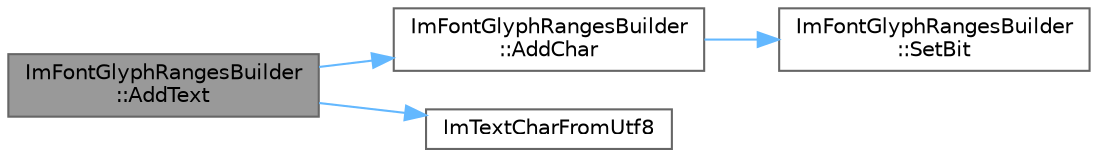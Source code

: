 digraph "ImFontGlyphRangesBuilder::AddText"
{
 // LATEX_PDF_SIZE
  bgcolor="transparent";
  edge [fontname=Helvetica,fontsize=10,labelfontname=Helvetica,labelfontsize=10];
  node [fontname=Helvetica,fontsize=10,shape=box,height=0.2,width=0.4];
  rankdir="LR";
  Node1 [id="Node000001",label="ImFontGlyphRangesBuilder\l::AddText",height=0.2,width=0.4,color="gray40", fillcolor="grey60", style="filled", fontcolor="black",tooltip=" "];
  Node1 -> Node2 [id="edge1_Node000001_Node000002",color="steelblue1",style="solid",tooltip=" "];
  Node2 [id="Node000002",label="ImFontGlyphRangesBuilder\l::AddChar",height=0.2,width=0.4,color="grey40", fillcolor="white", style="filled",URL="$struct_im_font_glyph_ranges_builder.html#a6d3f5e3e377a73f4f4324c4cf98600dd",tooltip=" "];
  Node2 -> Node3 [id="edge2_Node000002_Node000003",color="steelblue1",style="solid",tooltip=" "];
  Node3 [id="Node000003",label="ImFontGlyphRangesBuilder\l::SetBit",height=0.2,width=0.4,color="grey40", fillcolor="white", style="filled",URL="$struct_im_font_glyph_ranges_builder.html#a12474f5e042b7097a515db0abb71e3e6",tooltip=" "];
  Node1 -> Node4 [id="edge3_Node000001_Node000004",color="steelblue1",style="solid",tooltip=" "];
  Node4 [id="Node000004",label="ImTextCharFromUtf8",height=0.2,width=0.4,color="grey40", fillcolor="white", style="filled",URL="$imgui_8cpp.html#abee86973b9888938f748a7850c2c0ff3",tooltip=" "];
}
